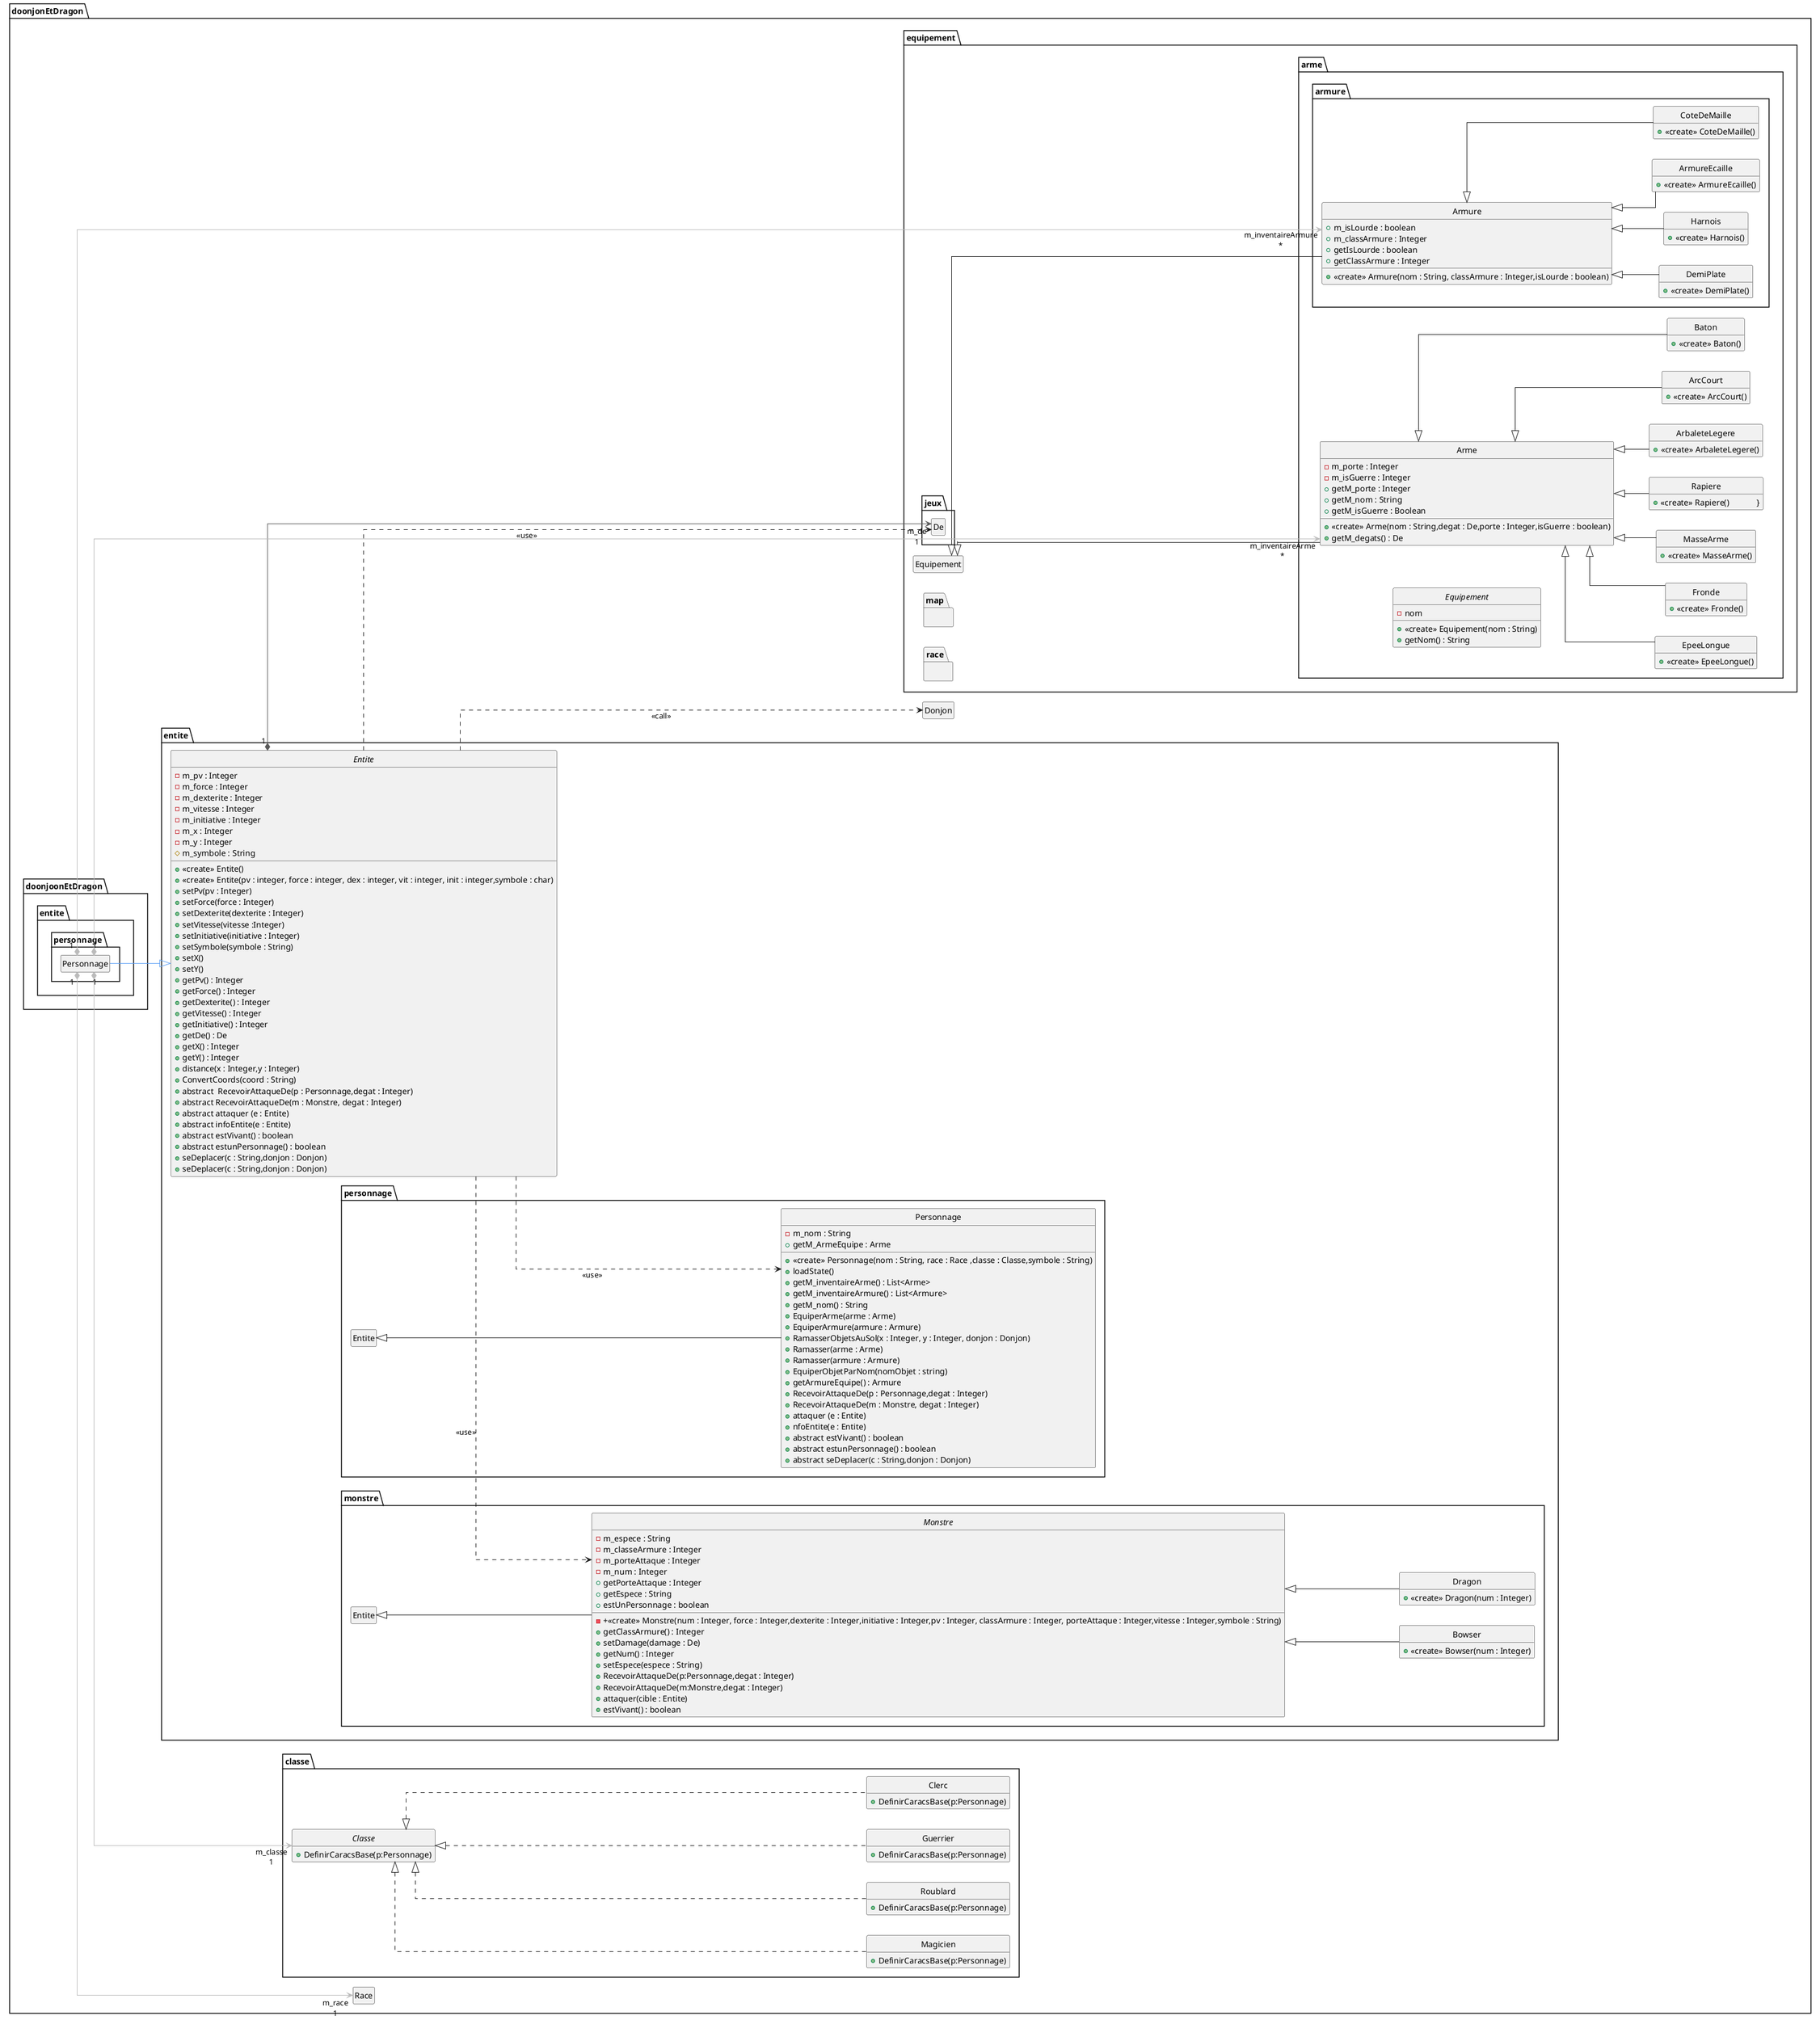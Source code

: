 @startuml
skinparam style strictuml
left to right direction
skinparam linetype ortho
hide empty members

package doonjonEtDragon
{
    package classe
    {
        interface Classe{
            +DefinirCaracsBase(p:Personnage)
        }

        class Guerrier implements Classe{
            +DefinirCaracsBase(p:Personnage)
        }
        class Clerc implements Classe{
            +DefinirCaracsBase(p:Personnage)
        }
        class Magicien implements Classe{
            +DefinirCaracsBase(p:Personnage)
        }
        class Roublard implements Classe{
            +DefinirCaracsBase(p:Personnage)
        }
    }
    package entite
    {
        package monstre
        {
            abstract class Monstre extends Entite
            {
                -m_espece : String
                -m_classeArmure : Integer
                -m_porteAttaque : Integer
                -m_num : Integer
                -+<<create>> Monstre(num : Integer, force : Integer,dexterite : Integer,initiative : Integer,pv : Integer, classArmure : Integer, porteAttaque : Integer,vitesse : Integer,symbole : String)
                +getClassArmure() : Integer
                +setDamage(damage : De)
                +getNum() : Integer
                +getPorteAttaque : Integer
                +getEspece : String
                +setEspece(espece : String)
                +RecevoirAttaqueDe(p:Personnage,degat : Integer)
                +RecevoirAttaqueDe(m:Monstre,degat : Integer)
                +attaquer(cible : Entite)
                +estVivant() : boolean
                +estUnPersonnage : boolean

            }
            class Bowser extends Monstre
            {
                +<<create>> Bowser(num : Integer)
            }
            class Dragon extends Monstre
            {
                +<<create>> Dragon(num : Integer)
            }
        }

        package personnage
        {
            class Personnage extends Entite
            {
                -m_nom : String
                +<<create>> Personnage(nom : String, race : Race ,classe : Classe,symbole : String)
                +loadState()
                +getM_inventaireArme() : List<Arme>
                +getM_inventaireArmure() : List<Armure>
                +getM_nom() : String
                +getM_ArmeEquipe : Arme
                +EquiperArme(arme : Arme)
                +EquiperArmure(armure : Armure)
                +RamasserObjetsAuSol(x : Integer, y : Integer, donjon : Donjon)
                +Ramasser(arme : Arme)
                +Ramasser(armure : Armure)
                +EquiperObjetParNom(nomObjet : string)
                +getArmureEquipe() : Armure
                +RecevoirAttaqueDe(p : Personnage,degat : Integer)
                +RecevoirAttaqueDe(m : Monstre, degat : Integer)
                +attaquer (e : Entite)
                +nfoEntite(e : Entite)
                +abstract estVivant() : boolean
                +abstract estunPersonnage() : boolean
                +abstract seDeplacer(c : String,donjon : Donjon)



            }
        }

        abstract Class Entite
        {
            -m_pv : Integer
            -m_force : Integer
            -m_dexterite : Integer
            -m_vitesse : Integer
            -m_initiative : Integer
            -m_x : Integer
            -m_y : Integer
            #m_symbole : String
            +<<create>> Entite()
            +<<create>> Entite(pv : integer, force : integer, dex : integer, vit : integer, init : integer,symbole : char)
            +setPv(pv : Integer)
            +setForce(force : Integer)
            +setDexterite(dexterite : Integer)
            +setVitesse(vitesse :Integer)
            +setInitiative(initiative : Integer)
            +setSymbole(symbole : String)
            +setX()
            +setY()
            +getPv() : Integer
            +getForce() : Integer
            +getDexterite() : Integer
            +getVitesse() : Integer
            +getInitiative() : Integer
            +getDe() : De
            +getX() : Integer
            +getY() : Integer
            +distance(x : Integer,y : Integer)
            +ConvertCoords(coord : String)
            +abstract  RecevoirAttaqueDe(p : Personnage,degat : Integer)
            +abstract RecevoirAttaqueDe(m : Monstre, degat : Integer)
            +abstract attaquer (e : Entite)
            +abstract infoEntite(e : Entite)
            +abstract estVivant() : boolean
            +abstract estunPersonnage() : boolean
            +seDeplacer(c : String,donjon : Donjon)
            +seDeplacer(c : String,donjon : Donjon)

        }
    }
    package equipement
    {
        package arme
        {
            class Arme extends doonjonEtDragon.equipement.Equipement
            {
            -m_porte : Integer
            -m_isGuerre : Integer
            +<<create>> Arme(nom : String,degat : De,porte : Integer,isGuerre : boolean)
            +getM_degats() : De
            +getM_porte : Integer
            +getM_nom : String
            +getM_isGuerre : Boolean
            }
            class ArbaleteLegere extends Arme
            {
                +<<create>> ArbaleteLegere()
            }
            class ArcCourt extends Arme
            {
                +<<create>> ArcCourt()
            }
            class Baton extends Arme
            {
                +<<create>> Baton()
            }
            class EpeeLongue extends Arme
            {
                +<<create>> EpeeLongue()
            }
            class Fronde extends Arme
            {
                +<<create>> Fronde()
            }
            class MasseArme extends Arme
            {
                +<<create>> MasseArme()
            }
            class Rapiere extends Arme
            {
                +<<create>> Rapiere()             }

        }

        package armure
        {
            class Armure extends doonjonEtDragon.equipement.Equipement
            {
                +m_isLourde : boolean
                +m_classArmure : Integer
                +<<create>> Armure(nom : String, classArmure : Integer,isLourde : boolean)
                +getIsLourde : boolean
                +getClassArmure : Integer

            }
            class ArmureEcaille extends Armure
            {
                +<<create>> ArmureEcaille()
            }
            class CoteDeMaille extends Armure
            {
                +<<create>> CoteDeMaille()
            }
            class DemiPlate extends Armure
            {
                +<<create>> DemiPlate()
            }
            class Harnois extends Armure
            {
                +<<create>> Harnois()
            }
        }

        abstract class Equipement
        {
            -nom
            +<<create>> Equipement(nom : String)
            +getNom() : String
        }

    }
    package jeux
    {
        class De
        {
        }
    }
    package map
    {
    }
    package race
    {
    }

}

doonjonEtDragon.entite.Entite         "1" *-[#595959,plain]-> "m_de\n1" De
doonjonEtDragon.entite.Entite   ..> De : <<use>>
doonjonEtDragon.entite.Entite   ..> Personnage : <<use>>
doonjonEtDragon.entite.Entite   ..> Monstre : <<use>>
doonjonEtDragon.entite.Entite   ..> Donjon : <<call>>


doonjoonEtDragon.entite.personnage.Personnage "1" *-[#bbbbbb,plain]-> "m_inventaireArme\n*" Arme
doonjoonEtDragon.entite.personnage.Personnage "1" *-[#bbbbbb,plain]-> "m_inventaireArmure\n*" Armure
doonjoonEtDragon.entite.personnage.Personnage "1" *-[#bbbbbb,plain]-> "m_classe\n1" doonjonEtDragon.classe.Classe
doonjoonEtDragon.entite.personnage.Personnage  -[#589df6,plain]-^  doonjonEtDragon.entite.Entite
doonjoonEtDragon.entite.personnage.Personnage "1" *-[#bbbbbb,plain]-> "m_race\n1" Race

@enduml